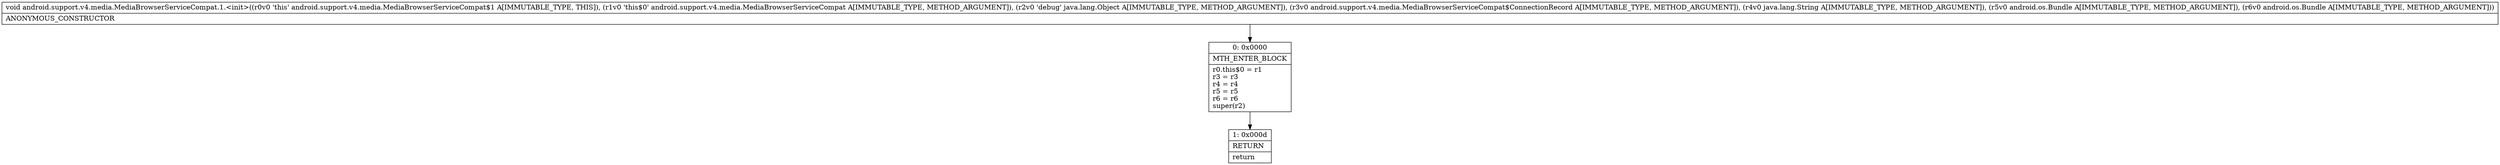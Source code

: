 digraph "CFG forandroid.support.v4.media.MediaBrowserServiceCompat.1.\<init\>(Landroid\/support\/v4\/media\/MediaBrowserServiceCompat;Ljava\/lang\/Object;Landroid\/support\/v4\/media\/MediaBrowserServiceCompat$ConnectionRecord;Ljava\/lang\/String;Landroid\/os\/Bundle;Landroid\/os\/Bundle;)V" {
Node_0 [shape=record,label="{0\:\ 0x0000|MTH_ENTER_BLOCK\l|r0.this$0 = r1\lr3 = r3\lr4 = r4\lr5 = r5\lr6 = r6\lsuper(r2)\l}"];
Node_1 [shape=record,label="{1\:\ 0x000d|RETURN\l|return\l}"];
MethodNode[shape=record,label="{void android.support.v4.media.MediaBrowserServiceCompat.1.\<init\>((r0v0 'this' android.support.v4.media.MediaBrowserServiceCompat$1 A[IMMUTABLE_TYPE, THIS]), (r1v0 'this$0' android.support.v4.media.MediaBrowserServiceCompat A[IMMUTABLE_TYPE, METHOD_ARGUMENT]), (r2v0 'debug' java.lang.Object A[IMMUTABLE_TYPE, METHOD_ARGUMENT]), (r3v0 android.support.v4.media.MediaBrowserServiceCompat$ConnectionRecord A[IMMUTABLE_TYPE, METHOD_ARGUMENT]), (r4v0 java.lang.String A[IMMUTABLE_TYPE, METHOD_ARGUMENT]), (r5v0 android.os.Bundle A[IMMUTABLE_TYPE, METHOD_ARGUMENT]), (r6v0 android.os.Bundle A[IMMUTABLE_TYPE, METHOD_ARGUMENT]))  | ANONYMOUS_CONSTRUCTOR\l}"];
MethodNode -> Node_0;
Node_0 -> Node_1;
}

